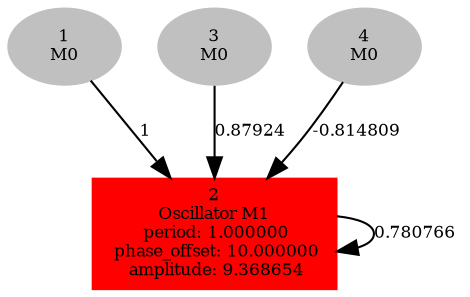  digraph g{ forcelabels=true;
1[label=<1<BR/>M0>,color="grey",style=filled,fontsize=8];
2 [label=<2<BR />Oscillator M1<BR /> period: 1.000000<BR /> phase_offset: 10.000000<BR /> amplitude: 9.368654>, shape=box,color=red,style=filled,fontsize=8];3[label=<3<BR/>M0>,color="grey",style=filled,fontsize=8];
4[label=<4<BR/>M0>,color="grey",style=filled,fontsize=8];
1 -> 2[label="1 ",fontsize="8"];
2 -> 2[label="0.780766 ",fontsize="8"];
3 -> 2[label="0.87924 ",fontsize="8"];
4 -> 2[label="-0.814809 ",fontsize="8"];
 }
